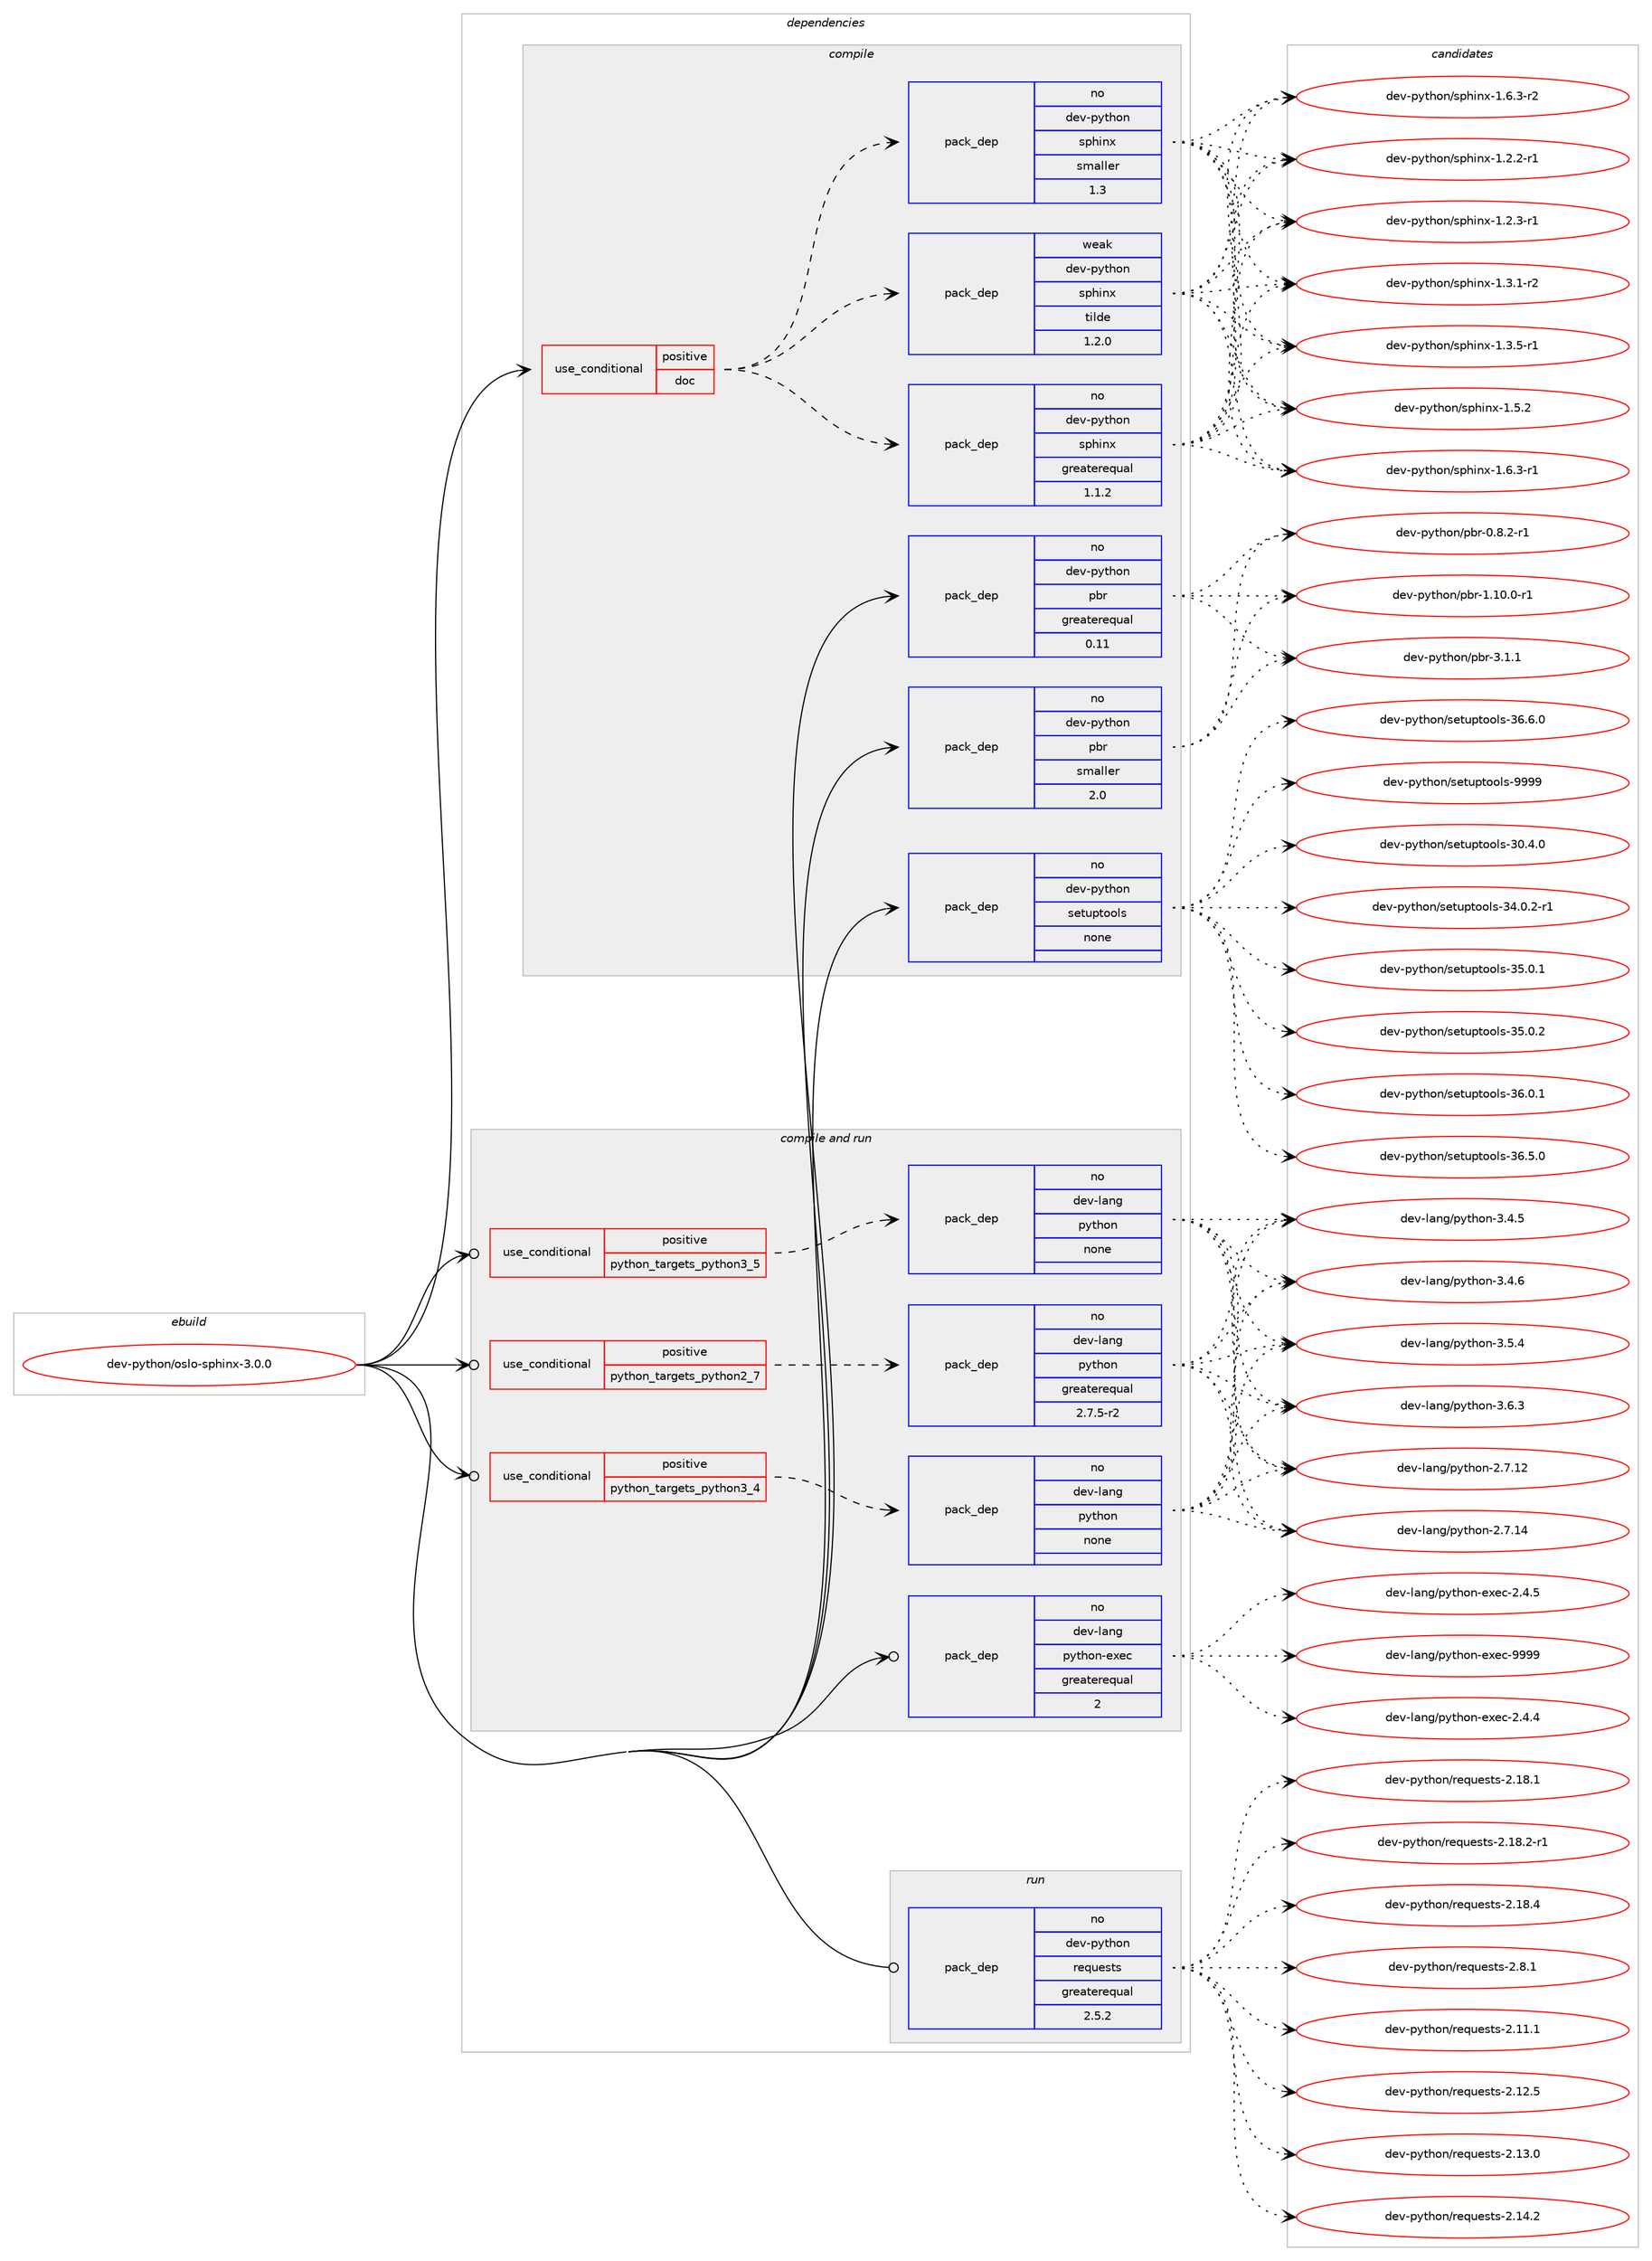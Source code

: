 digraph prolog {

# *************
# Graph options
# *************

newrank=true;
concentrate=true;
compound=true;
graph [rankdir=LR,fontname=Helvetica,fontsize=10,ranksep=1.5];#, ranksep=2.5, nodesep=0.2];
edge  [arrowhead=vee];
node  [fontname=Helvetica,fontsize=10];

# **********
# The ebuild
# **********

subgraph cluster_leftcol {
color=gray;
rank=same;
label=<<i>ebuild</i>>;
id [label="dev-python/oslo-sphinx-3.0.0", color=red, width=4, href="../dev-python/oslo-sphinx-3.0.0.svg"];
}

# ****************
# The dependencies
# ****************

subgraph cluster_midcol {
color=gray;
label=<<i>dependencies</i>>;
subgraph cluster_compile {
fillcolor="#eeeeee";
style=filled;
label=<<i>compile</i>>;
subgraph cond36742 {
dependency171017 [label=<<TABLE BORDER="0" CELLBORDER="1" CELLSPACING="0" CELLPADDING="4"><TR><TD ROWSPAN="3" CELLPADDING="10">use_conditional</TD></TR><TR><TD>positive</TD></TR><TR><TD>doc</TD></TR></TABLE>>, shape=none, color=red];
subgraph pack130412 {
dependency171018 [label=<<TABLE BORDER="0" CELLBORDER="1" CELLSPACING="0" CELLPADDING="4" WIDTH="220"><TR><TD ROWSPAN="6" CELLPADDING="30">pack_dep</TD></TR><TR><TD WIDTH="110">no</TD></TR><TR><TD>dev-python</TD></TR><TR><TD>sphinx</TD></TR><TR><TD>greaterequal</TD></TR><TR><TD>1.1.2</TD></TR></TABLE>>, shape=none, color=blue];
}
dependency171017:e -> dependency171018:w [weight=20,style="dashed",arrowhead="vee"];
subgraph pack130413 {
dependency171019 [label=<<TABLE BORDER="0" CELLBORDER="1" CELLSPACING="0" CELLPADDING="4" WIDTH="220"><TR><TD ROWSPAN="6" CELLPADDING="30">pack_dep</TD></TR><TR><TD WIDTH="110">weak</TD></TR><TR><TD>dev-python</TD></TR><TR><TD>sphinx</TD></TR><TR><TD>tilde</TD></TR><TR><TD>1.2.0</TD></TR></TABLE>>, shape=none, color=blue];
}
dependency171017:e -> dependency171019:w [weight=20,style="dashed",arrowhead="vee"];
subgraph pack130414 {
dependency171020 [label=<<TABLE BORDER="0" CELLBORDER="1" CELLSPACING="0" CELLPADDING="4" WIDTH="220"><TR><TD ROWSPAN="6" CELLPADDING="30">pack_dep</TD></TR><TR><TD WIDTH="110">no</TD></TR><TR><TD>dev-python</TD></TR><TR><TD>sphinx</TD></TR><TR><TD>smaller</TD></TR><TR><TD>1.3</TD></TR></TABLE>>, shape=none, color=blue];
}
dependency171017:e -> dependency171020:w [weight=20,style="dashed",arrowhead="vee"];
}
id:e -> dependency171017:w [weight=20,style="solid",arrowhead="vee"];
subgraph pack130415 {
dependency171021 [label=<<TABLE BORDER="0" CELLBORDER="1" CELLSPACING="0" CELLPADDING="4" WIDTH="220"><TR><TD ROWSPAN="6" CELLPADDING="30">pack_dep</TD></TR><TR><TD WIDTH="110">no</TD></TR><TR><TD>dev-python</TD></TR><TR><TD>pbr</TD></TR><TR><TD>greaterequal</TD></TR><TR><TD>0.11</TD></TR></TABLE>>, shape=none, color=blue];
}
id:e -> dependency171021:w [weight=20,style="solid",arrowhead="vee"];
subgraph pack130416 {
dependency171022 [label=<<TABLE BORDER="0" CELLBORDER="1" CELLSPACING="0" CELLPADDING="4" WIDTH="220"><TR><TD ROWSPAN="6" CELLPADDING="30">pack_dep</TD></TR><TR><TD WIDTH="110">no</TD></TR><TR><TD>dev-python</TD></TR><TR><TD>pbr</TD></TR><TR><TD>smaller</TD></TR><TR><TD>2.0</TD></TR></TABLE>>, shape=none, color=blue];
}
id:e -> dependency171022:w [weight=20,style="solid",arrowhead="vee"];
subgraph pack130417 {
dependency171023 [label=<<TABLE BORDER="0" CELLBORDER="1" CELLSPACING="0" CELLPADDING="4" WIDTH="220"><TR><TD ROWSPAN="6" CELLPADDING="30">pack_dep</TD></TR><TR><TD WIDTH="110">no</TD></TR><TR><TD>dev-python</TD></TR><TR><TD>setuptools</TD></TR><TR><TD>none</TD></TR><TR><TD></TD></TR></TABLE>>, shape=none, color=blue];
}
id:e -> dependency171023:w [weight=20,style="solid",arrowhead="vee"];
}
subgraph cluster_compileandrun {
fillcolor="#eeeeee";
style=filled;
label=<<i>compile and run</i>>;
subgraph cond36743 {
dependency171024 [label=<<TABLE BORDER="0" CELLBORDER="1" CELLSPACING="0" CELLPADDING="4"><TR><TD ROWSPAN="3" CELLPADDING="10">use_conditional</TD></TR><TR><TD>positive</TD></TR><TR><TD>python_targets_python2_7</TD></TR></TABLE>>, shape=none, color=red];
subgraph pack130418 {
dependency171025 [label=<<TABLE BORDER="0" CELLBORDER="1" CELLSPACING="0" CELLPADDING="4" WIDTH="220"><TR><TD ROWSPAN="6" CELLPADDING="30">pack_dep</TD></TR><TR><TD WIDTH="110">no</TD></TR><TR><TD>dev-lang</TD></TR><TR><TD>python</TD></TR><TR><TD>greaterequal</TD></TR><TR><TD>2.7.5-r2</TD></TR></TABLE>>, shape=none, color=blue];
}
dependency171024:e -> dependency171025:w [weight=20,style="dashed",arrowhead="vee"];
}
id:e -> dependency171024:w [weight=20,style="solid",arrowhead="odotvee"];
subgraph cond36744 {
dependency171026 [label=<<TABLE BORDER="0" CELLBORDER="1" CELLSPACING="0" CELLPADDING="4"><TR><TD ROWSPAN="3" CELLPADDING="10">use_conditional</TD></TR><TR><TD>positive</TD></TR><TR><TD>python_targets_python3_4</TD></TR></TABLE>>, shape=none, color=red];
subgraph pack130419 {
dependency171027 [label=<<TABLE BORDER="0" CELLBORDER="1" CELLSPACING="0" CELLPADDING="4" WIDTH="220"><TR><TD ROWSPAN="6" CELLPADDING="30">pack_dep</TD></TR><TR><TD WIDTH="110">no</TD></TR><TR><TD>dev-lang</TD></TR><TR><TD>python</TD></TR><TR><TD>none</TD></TR><TR><TD></TD></TR></TABLE>>, shape=none, color=blue];
}
dependency171026:e -> dependency171027:w [weight=20,style="dashed",arrowhead="vee"];
}
id:e -> dependency171026:w [weight=20,style="solid",arrowhead="odotvee"];
subgraph cond36745 {
dependency171028 [label=<<TABLE BORDER="0" CELLBORDER="1" CELLSPACING="0" CELLPADDING="4"><TR><TD ROWSPAN="3" CELLPADDING="10">use_conditional</TD></TR><TR><TD>positive</TD></TR><TR><TD>python_targets_python3_5</TD></TR></TABLE>>, shape=none, color=red];
subgraph pack130420 {
dependency171029 [label=<<TABLE BORDER="0" CELLBORDER="1" CELLSPACING="0" CELLPADDING="4" WIDTH="220"><TR><TD ROWSPAN="6" CELLPADDING="30">pack_dep</TD></TR><TR><TD WIDTH="110">no</TD></TR><TR><TD>dev-lang</TD></TR><TR><TD>python</TD></TR><TR><TD>none</TD></TR><TR><TD></TD></TR></TABLE>>, shape=none, color=blue];
}
dependency171028:e -> dependency171029:w [weight=20,style="dashed",arrowhead="vee"];
}
id:e -> dependency171028:w [weight=20,style="solid",arrowhead="odotvee"];
subgraph pack130421 {
dependency171030 [label=<<TABLE BORDER="0" CELLBORDER="1" CELLSPACING="0" CELLPADDING="4" WIDTH="220"><TR><TD ROWSPAN="6" CELLPADDING="30">pack_dep</TD></TR><TR><TD WIDTH="110">no</TD></TR><TR><TD>dev-lang</TD></TR><TR><TD>python-exec</TD></TR><TR><TD>greaterequal</TD></TR><TR><TD>2</TD></TR></TABLE>>, shape=none, color=blue];
}
id:e -> dependency171030:w [weight=20,style="solid",arrowhead="odotvee"];
}
subgraph cluster_run {
fillcolor="#eeeeee";
style=filled;
label=<<i>run</i>>;
subgraph pack130422 {
dependency171031 [label=<<TABLE BORDER="0" CELLBORDER="1" CELLSPACING="0" CELLPADDING="4" WIDTH="220"><TR><TD ROWSPAN="6" CELLPADDING="30">pack_dep</TD></TR><TR><TD WIDTH="110">no</TD></TR><TR><TD>dev-python</TD></TR><TR><TD>requests</TD></TR><TR><TD>greaterequal</TD></TR><TR><TD>2.5.2</TD></TR></TABLE>>, shape=none, color=blue];
}
id:e -> dependency171031:w [weight=20,style="solid",arrowhead="odot"];
}
}

# **************
# The candidates
# **************

subgraph cluster_choices {
rank=same;
color=gray;
label=<<i>candidates</i>>;

subgraph choice130412 {
color=black;
nodesep=1;
choice10010111845112121116104111110471151121041051101204549465046504511449 [label="dev-python/sphinx-1.2.2-r1", color=red, width=4,href="../dev-python/sphinx-1.2.2-r1.svg"];
choice10010111845112121116104111110471151121041051101204549465046514511449 [label="dev-python/sphinx-1.2.3-r1", color=red, width=4,href="../dev-python/sphinx-1.2.3-r1.svg"];
choice10010111845112121116104111110471151121041051101204549465146494511450 [label="dev-python/sphinx-1.3.1-r2", color=red, width=4,href="../dev-python/sphinx-1.3.1-r2.svg"];
choice10010111845112121116104111110471151121041051101204549465146534511449 [label="dev-python/sphinx-1.3.5-r1", color=red, width=4,href="../dev-python/sphinx-1.3.5-r1.svg"];
choice1001011184511212111610411111047115112104105110120454946534650 [label="dev-python/sphinx-1.5.2", color=red, width=4,href="../dev-python/sphinx-1.5.2.svg"];
choice10010111845112121116104111110471151121041051101204549465446514511449 [label="dev-python/sphinx-1.6.3-r1", color=red, width=4,href="../dev-python/sphinx-1.6.3-r1.svg"];
choice10010111845112121116104111110471151121041051101204549465446514511450 [label="dev-python/sphinx-1.6.3-r2", color=red, width=4,href="../dev-python/sphinx-1.6.3-r2.svg"];
dependency171018:e -> choice10010111845112121116104111110471151121041051101204549465046504511449:w [style=dotted,weight="100"];
dependency171018:e -> choice10010111845112121116104111110471151121041051101204549465046514511449:w [style=dotted,weight="100"];
dependency171018:e -> choice10010111845112121116104111110471151121041051101204549465146494511450:w [style=dotted,weight="100"];
dependency171018:e -> choice10010111845112121116104111110471151121041051101204549465146534511449:w [style=dotted,weight="100"];
dependency171018:e -> choice1001011184511212111610411111047115112104105110120454946534650:w [style=dotted,weight="100"];
dependency171018:e -> choice10010111845112121116104111110471151121041051101204549465446514511449:w [style=dotted,weight="100"];
dependency171018:e -> choice10010111845112121116104111110471151121041051101204549465446514511450:w [style=dotted,weight="100"];
}
subgraph choice130413 {
color=black;
nodesep=1;
choice10010111845112121116104111110471151121041051101204549465046504511449 [label="dev-python/sphinx-1.2.2-r1", color=red, width=4,href="../dev-python/sphinx-1.2.2-r1.svg"];
choice10010111845112121116104111110471151121041051101204549465046514511449 [label="dev-python/sphinx-1.2.3-r1", color=red, width=4,href="../dev-python/sphinx-1.2.3-r1.svg"];
choice10010111845112121116104111110471151121041051101204549465146494511450 [label="dev-python/sphinx-1.3.1-r2", color=red, width=4,href="../dev-python/sphinx-1.3.1-r2.svg"];
choice10010111845112121116104111110471151121041051101204549465146534511449 [label="dev-python/sphinx-1.3.5-r1", color=red, width=4,href="../dev-python/sphinx-1.3.5-r1.svg"];
choice1001011184511212111610411111047115112104105110120454946534650 [label="dev-python/sphinx-1.5.2", color=red, width=4,href="../dev-python/sphinx-1.5.2.svg"];
choice10010111845112121116104111110471151121041051101204549465446514511449 [label="dev-python/sphinx-1.6.3-r1", color=red, width=4,href="../dev-python/sphinx-1.6.3-r1.svg"];
choice10010111845112121116104111110471151121041051101204549465446514511450 [label="dev-python/sphinx-1.6.3-r2", color=red, width=4,href="../dev-python/sphinx-1.6.3-r2.svg"];
dependency171019:e -> choice10010111845112121116104111110471151121041051101204549465046504511449:w [style=dotted,weight="100"];
dependency171019:e -> choice10010111845112121116104111110471151121041051101204549465046514511449:w [style=dotted,weight="100"];
dependency171019:e -> choice10010111845112121116104111110471151121041051101204549465146494511450:w [style=dotted,weight="100"];
dependency171019:e -> choice10010111845112121116104111110471151121041051101204549465146534511449:w [style=dotted,weight="100"];
dependency171019:e -> choice1001011184511212111610411111047115112104105110120454946534650:w [style=dotted,weight="100"];
dependency171019:e -> choice10010111845112121116104111110471151121041051101204549465446514511449:w [style=dotted,weight="100"];
dependency171019:e -> choice10010111845112121116104111110471151121041051101204549465446514511450:w [style=dotted,weight="100"];
}
subgraph choice130414 {
color=black;
nodesep=1;
choice10010111845112121116104111110471151121041051101204549465046504511449 [label="dev-python/sphinx-1.2.2-r1", color=red, width=4,href="../dev-python/sphinx-1.2.2-r1.svg"];
choice10010111845112121116104111110471151121041051101204549465046514511449 [label="dev-python/sphinx-1.2.3-r1", color=red, width=4,href="../dev-python/sphinx-1.2.3-r1.svg"];
choice10010111845112121116104111110471151121041051101204549465146494511450 [label="dev-python/sphinx-1.3.1-r2", color=red, width=4,href="../dev-python/sphinx-1.3.1-r2.svg"];
choice10010111845112121116104111110471151121041051101204549465146534511449 [label="dev-python/sphinx-1.3.5-r1", color=red, width=4,href="../dev-python/sphinx-1.3.5-r1.svg"];
choice1001011184511212111610411111047115112104105110120454946534650 [label="dev-python/sphinx-1.5.2", color=red, width=4,href="../dev-python/sphinx-1.5.2.svg"];
choice10010111845112121116104111110471151121041051101204549465446514511449 [label="dev-python/sphinx-1.6.3-r1", color=red, width=4,href="../dev-python/sphinx-1.6.3-r1.svg"];
choice10010111845112121116104111110471151121041051101204549465446514511450 [label="dev-python/sphinx-1.6.3-r2", color=red, width=4,href="../dev-python/sphinx-1.6.3-r2.svg"];
dependency171020:e -> choice10010111845112121116104111110471151121041051101204549465046504511449:w [style=dotted,weight="100"];
dependency171020:e -> choice10010111845112121116104111110471151121041051101204549465046514511449:w [style=dotted,weight="100"];
dependency171020:e -> choice10010111845112121116104111110471151121041051101204549465146494511450:w [style=dotted,weight="100"];
dependency171020:e -> choice10010111845112121116104111110471151121041051101204549465146534511449:w [style=dotted,weight="100"];
dependency171020:e -> choice1001011184511212111610411111047115112104105110120454946534650:w [style=dotted,weight="100"];
dependency171020:e -> choice10010111845112121116104111110471151121041051101204549465446514511449:w [style=dotted,weight="100"];
dependency171020:e -> choice10010111845112121116104111110471151121041051101204549465446514511450:w [style=dotted,weight="100"];
}
subgraph choice130415 {
color=black;
nodesep=1;
choice1001011184511212111610411111047112981144548465646504511449 [label="dev-python/pbr-0.8.2-r1", color=red, width=4,href="../dev-python/pbr-0.8.2-r1.svg"];
choice100101118451121211161041111104711298114454946494846484511449 [label="dev-python/pbr-1.10.0-r1", color=red, width=4,href="../dev-python/pbr-1.10.0-r1.svg"];
choice100101118451121211161041111104711298114455146494649 [label="dev-python/pbr-3.1.1", color=red, width=4,href="../dev-python/pbr-3.1.1.svg"];
dependency171021:e -> choice1001011184511212111610411111047112981144548465646504511449:w [style=dotted,weight="100"];
dependency171021:e -> choice100101118451121211161041111104711298114454946494846484511449:w [style=dotted,weight="100"];
dependency171021:e -> choice100101118451121211161041111104711298114455146494649:w [style=dotted,weight="100"];
}
subgraph choice130416 {
color=black;
nodesep=1;
choice1001011184511212111610411111047112981144548465646504511449 [label="dev-python/pbr-0.8.2-r1", color=red, width=4,href="../dev-python/pbr-0.8.2-r1.svg"];
choice100101118451121211161041111104711298114454946494846484511449 [label="dev-python/pbr-1.10.0-r1", color=red, width=4,href="../dev-python/pbr-1.10.0-r1.svg"];
choice100101118451121211161041111104711298114455146494649 [label="dev-python/pbr-3.1.1", color=red, width=4,href="../dev-python/pbr-3.1.1.svg"];
dependency171022:e -> choice1001011184511212111610411111047112981144548465646504511449:w [style=dotted,weight="100"];
dependency171022:e -> choice100101118451121211161041111104711298114454946494846484511449:w [style=dotted,weight="100"];
dependency171022:e -> choice100101118451121211161041111104711298114455146494649:w [style=dotted,weight="100"];
}
subgraph choice130417 {
color=black;
nodesep=1;
choice100101118451121211161041111104711510111611711211611111110811545514846524648 [label="dev-python/setuptools-30.4.0", color=red, width=4,href="../dev-python/setuptools-30.4.0.svg"];
choice1001011184511212111610411111047115101116117112116111111108115455152464846504511449 [label="dev-python/setuptools-34.0.2-r1", color=red, width=4,href="../dev-python/setuptools-34.0.2-r1.svg"];
choice100101118451121211161041111104711510111611711211611111110811545515346484649 [label="dev-python/setuptools-35.0.1", color=red, width=4,href="../dev-python/setuptools-35.0.1.svg"];
choice100101118451121211161041111104711510111611711211611111110811545515346484650 [label="dev-python/setuptools-35.0.2", color=red, width=4,href="../dev-python/setuptools-35.0.2.svg"];
choice100101118451121211161041111104711510111611711211611111110811545515446484649 [label="dev-python/setuptools-36.0.1", color=red, width=4,href="../dev-python/setuptools-36.0.1.svg"];
choice100101118451121211161041111104711510111611711211611111110811545515446534648 [label="dev-python/setuptools-36.5.0", color=red, width=4,href="../dev-python/setuptools-36.5.0.svg"];
choice100101118451121211161041111104711510111611711211611111110811545515446544648 [label="dev-python/setuptools-36.6.0", color=red, width=4,href="../dev-python/setuptools-36.6.0.svg"];
choice10010111845112121116104111110471151011161171121161111111081154557575757 [label="dev-python/setuptools-9999", color=red, width=4,href="../dev-python/setuptools-9999.svg"];
dependency171023:e -> choice100101118451121211161041111104711510111611711211611111110811545514846524648:w [style=dotted,weight="100"];
dependency171023:e -> choice1001011184511212111610411111047115101116117112116111111108115455152464846504511449:w [style=dotted,weight="100"];
dependency171023:e -> choice100101118451121211161041111104711510111611711211611111110811545515346484649:w [style=dotted,weight="100"];
dependency171023:e -> choice100101118451121211161041111104711510111611711211611111110811545515346484650:w [style=dotted,weight="100"];
dependency171023:e -> choice100101118451121211161041111104711510111611711211611111110811545515446484649:w [style=dotted,weight="100"];
dependency171023:e -> choice100101118451121211161041111104711510111611711211611111110811545515446534648:w [style=dotted,weight="100"];
dependency171023:e -> choice100101118451121211161041111104711510111611711211611111110811545515446544648:w [style=dotted,weight="100"];
dependency171023:e -> choice10010111845112121116104111110471151011161171121161111111081154557575757:w [style=dotted,weight="100"];
}
subgraph choice130418 {
color=black;
nodesep=1;
choice10010111845108971101034711212111610411111045504655464950 [label="dev-lang/python-2.7.12", color=red, width=4,href="../dev-lang/python-2.7.12.svg"];
choice10010111845108971101034711212111610411111045504655464952 [label="dev-lang/python-2.7.14", color=red, width=4,href="../dev-lang/python-2.7.14.svg"];
choice100101118451089711010347112121116104111110455146524653 [label="dev-lang/python-3.4.5", color=red, width=4,href="../dev-lang/python-3.4.5.svg"];
choice100101118451089711010347112121116104111110455146524654 [label="dev-lang/python-3.4.6", color=red, width=4,href="../dev-lang/python-3.4.6.svg"];
choice100101118451089711010347112121116104111110455146534652 [label="dev-lang/python-3.5.4", color=red, width=4,href="../dev-lang/python-3.5.4.svg"];
choice100101118451089711010347112121116104111110455146544651 [label="dev-lang/python-3.6.3", color=red, width=4,href="../dev-lang/python-3.6.3.svg"];
dependency171025:e -> choice10010111845108971101034711212111610411111045504655464950:w [style=dotted,weight="100"];
dependency171025:e -> choice10010111845108971101034711212111610411111045504655464952:w [style=dotted,weight="100"];
dependency171025:e -> choice100101118451089711010347112121116104111110455146524653:w [style=dotted,weight="100"];
dependency171025:e -> choice100101118451089711010347112121116104111110455146524654:w [style=dotted,weight="100"];
dependency171025:e -> choice100101118451089711010347112121116104111110455146534652:w [style=dotted,weight="100"];
dependency171025:e -> choice100101118451089711010347112121116104111110455146544651:w [style=dotted,weight="100"];
}
subgraph choice130419 {
color=black;
nodesep=1;
choice10010111845108971101034711212111610411111045504655464950 [label="dev-lang/python-2.7.12", color=red, width=4,href="../dev-lang/python-2.7.12.svg"];
choice10010111845108971101034711212111610411111045504655464952 [label="dev-lang/python-2.7.14", color=red, width=4,href="../dev-lang/python-2.7.14.svg"];
choice100101118451089711010347112121116104111110455146524653 [label="dev-lang/python-3.4.5", color=red, width=4,href="../dev-lang/python-3.4.5.svg"];
choice100101118451089711010347112121116104111110455146524654 [label="dev-lang/python-3.4.6", color=red, width=4,href="../dev-lang/python-3.4.6.svg"];
choice100101118451089711010347112121116104111110455146534652 [label="dev-lang/python-3.5.4", color=red, width=4,href="../dev-lang/python-3.5.4.svg"];
choice100101118451089711010347112121116104111110455146544651 [label="dev-lang/python-3.6.3", color=red, width=4,href="../dev-lang/python-3.6.3.svg"];
dependency171027:e -> choice10010111845108971101034711212111610411111045504655464950:w [style=dotted,weight="100"];
dependency171027:e -> choice10010111845108971101034711212111610411111045504655464952:w [style=dotted,weight="100"];
dependency171027:e -> choice100101118451089711010347112121116104111110455146524653:w [style=dotted,weight="100"];
dependency171027:e -> choice100101118451089711010347112121116104111110455146524654:w [style=dotted,weight="100"];
dependency171027:e -> choice100101118451089711010347112121116104111110455146534652:w [style=dotted,weight="100"];
dependency171027:e -> choice100101118451089711010347112121116104111110455146544651:w [style=dotted,weight="100"];
}
subgraph choice130420 {
color=black;
nodesep=1;
choice10010111845108971101034711212111610411111045504655464950 [label="dev-lang/python-2.7.12", color=red, width=4,href="../dev-lang/python-2.7.12.svg"];
choice10010111845108971101034711212111610411111045504655464952 [label="dev-lang/python-2.7.14", color=red, width=4,href="../dev-lang/python-2.7.14.svg"];
choice100101118451089711010347112121116104111110455146524653 [label="dev-lang/python-3.4.5", color=red, width=4,href="../dev-lang/python-3.4.5.svg"];
choice100101118451089711010347112121116104111110455146524654 [label="dev-lang/python-3.4.6", color=red, width=4,href="../dev-lang/python-3.4.6.svg"];
choice100101118451089711010347112121116104111110455146534652 [label="dev-lang/python-3.5.4", color=red, width=4,href="../dev-lang/python-3.5.4.svg"];
choice100101118451089711010347112121116104111110455146544651 [label="dev-lang/python-3.6.3", color=red, width=4,href="../dev-lang/python-3.6.3.svg"];
dependency171029:e -> choice10010111845108971101034711212111610411111045504655464950:w [style=dotted,weight="100"];
dependency171029:e -> choice10010111845108971101034711212111610411111045504655464952:w [style=dotted,weight="100"];
dependency171029:e -> choice100101118451089711010347112121116104111110455146524653:w [style=dotted,weight="100"];
dependency171029:e -> choice100101118451089711010347112121116104111110455146524654:w [style=dotted,weight="100"];
dependency171029:e -> choice100101118451089711010347112121116104111110455146534652:w [style=dotted,weight="100"];
dependency171029:e -> choice100101118451089711010347112121116104111110455146544651:w [style=dotted,weight="100"];
}
subgraph choice130421 {
color=black;
nodesep=1;
choice1001011184510897110103471121211161041111104510112010199455046524652 [label="dev-lang/python-exec-2.4.4", color=red, width=4,href="../dev-lang/python-exec-2.4.4.svg"];
choice1001011184510897110103471121211161041111104510112010199455046524653 [label="dev-lang/python-exec-2.4.5", color=red, width=4,href="../dev-lang/python-exec-2.4.5.svg"];
choice10010111845108971101034711212111610411111045101120101994557575757 [label="dev-lang/python-exec-9999", color=red, width=4,href="../dev-lang/python-exec-9999.svg"];
dependency171030:e -> choice1001011184510897110103471121211161041111104510112010199455046524652:w [style=dotted,weight="100"];
dependency171030:e -> choice1001011184510897110103471121211161041111104510112010199455046524653:w [style=dotted,weight="100"];
dependency171030:e -> choice10010111845108971101034711212111610411111045101120101994557575757:w [style=dotted,weight="100"];
}
subgraph choice130422 {
color=black;
nodesep=1;
choice100101118451121211161041111104711410111311710111511611545504649494649 [label="dev-python/requests-2.11.1", color=red, width=4,href="../dev-python/requests-2.11.1.svg"];
choice100101118451121211161041111104711410111311710111511611545504649504653 [label="dev-python/requests-2.12.5", color=red, width=4,href="../dev-python/requests-2.12.5.svg"];
choice100101118451121211161041111104711410111311710111511611545504649514648 [label="dev-python/requests-2.13.0", color=red, width=4,href="../dev-python/requests-2.13.0.svg"];
choice100101118451121211161041111104711410111311710111511611545504649524650 [label="dev-python/requests-2.14.2", color=red, width=4,href="../dev-python/requests-2.14.2.svg"];
choice100101118451121211161041111104711410111311710111511611545504649564649 [label="dev-python/requests-2.18.1", color=red, width=4,href="../dev-python/requests-2.18.1.svg"];
choice1001011184511212111610411111047114101113117101115116115455046495646504511449 [label="dev-python/requests-2.18.2-r1", color=red, width=4,href="../dev-python/requests-2.18.2-r1.svg"];
choice100101118451121211161041111104711410111311710111511611545504649564652 [label="dev-python/requests-2.18.4", color=red, width=4,href="../dev-python/requests-2.18.4.svg"];
choice1001011184511212111610411111047114101113117101115116115455046564649 [label="dev-python/requests-2.8.1", color=red, width=4,href="../dev-python/requests-2.8.1.svg"];
dependency171031:e -> choice100101118451121211161041111104711410111311710111511611545504649494649:w [style=dotted,weight="100"];
dependency171031:e -> choice100101118451121211161041111104711410111311710111511611545504649504653:w [style=dotted,weight="100"];
dependency171031:e -> choice100101118451121211161041111104711410111311710111511611545504649514648:w [style=dotted,weight="100"];
dependency171031:e -> choice100101118451121211161041111104711410111311710111511611545504649524650:w [style=dotted,weight="100"];
dependency171031:e -> choice100101118451121211161041111104711410111311710111511611545504649564649:w [style=dotted,weight="100"];
dependency171031:e -> choice1001011184511212111610411111047114101113117101115116115455046495646504511449:w [style=dotted,weight="100"];
dependency171031:e -> choice100101118451121211161041111104711410111311710111511611545504649564652:w [style=dotted,weight="100"];
dependency171031:e -> choice1001011184511212111610411111047114101113117101115116115455046564649:w [style=dotted,weight="100"];
}
}

}
